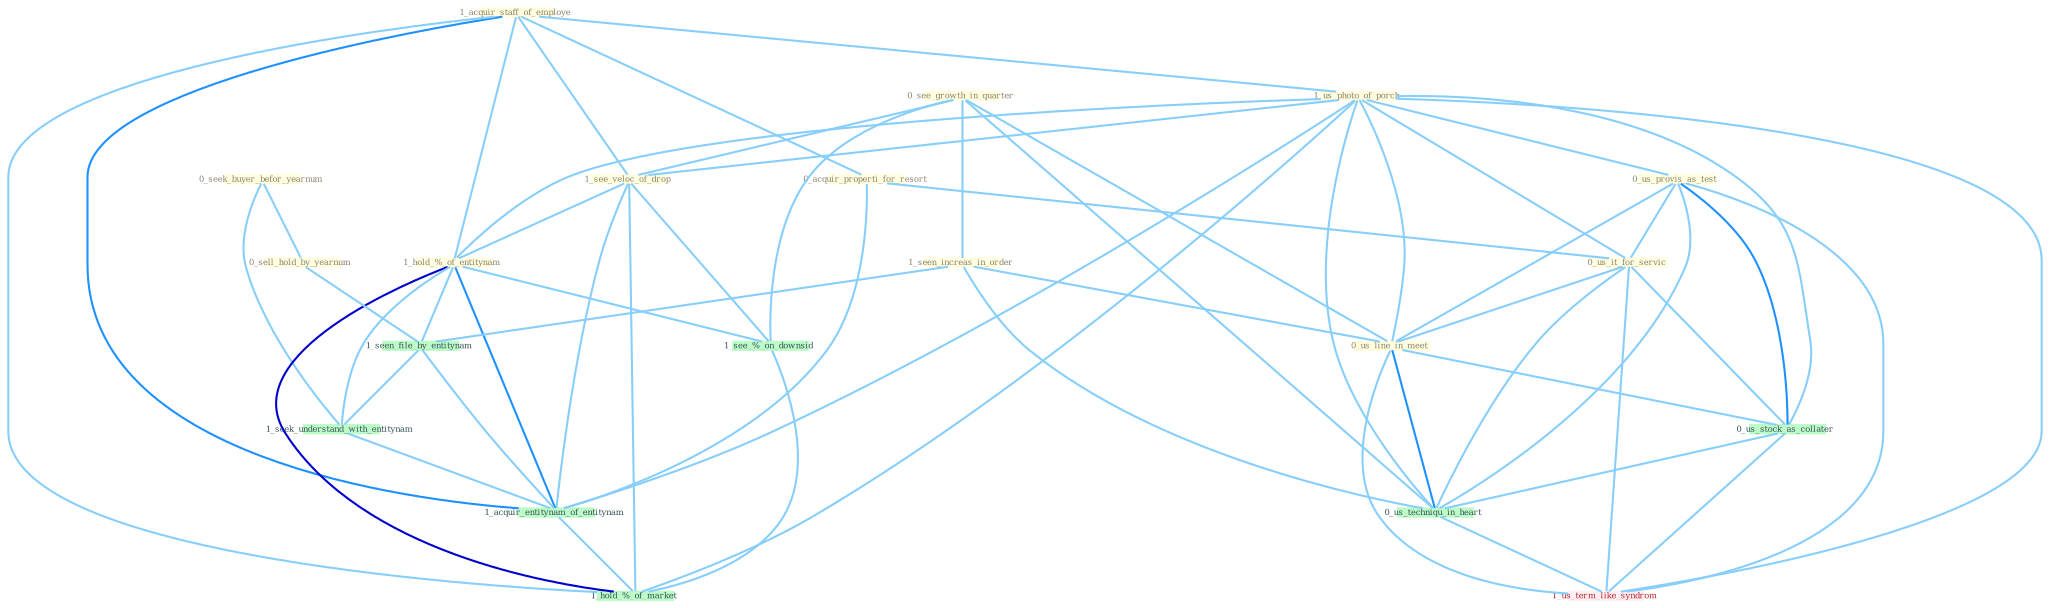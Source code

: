 Graph G{ 
    node
    [shape=polygon,style=filled,width=.5,height=.06,color="#BDFCC9",fixedsize=true,fontsize=4,
    fontcolor="#2f4f4f"];
    {node
    [color="#ffffe0", fontcolor="#8b7d6b"] "1_acquir_staff_of_employe " "0_seek_buyer_befor_yearnum " "1_us_photo_of_porch " "0_see_growth_in_quarter " "1_see_veloc_of_drop " "1_hold_%_of_entitynam " "0_acquir_properti_for_resort " "0_us_provis_as_test " "0_sell_hold_by_yearnum " "1_seen_increas_in_order " "0_us_it_for_servic " "0_us_line_in_meet "}
{node [color="#fff0f5", fontcolor="#b22222"] "1_us_term_like_syndrom "}
edge [color="#B0E2FF"];

	"1_acquir_staff_of_employe " -- "1_us_photo_of_porch " [w="1", color="#87cefa" ];
	"1_acquir_staff_of_employe " -- "1_see_veloc_of_drop " [w="1", color="#87cefa" ];
	"1_acquir_staff_of_employe " -- "1_hold_%_of_entitynam " [w="1", color="#87cefa" ];
	"1_acquir_staff_of_employe " -- "0_acquir_properti_for_resort " [w="1", color="#87cefa" ];
	"1_acquir_staff_of_employe " -- "1_acquir_entitynam_of_entitynam " [w="2", color="#1e90ff" , len=0.8];
	"1_acquir_staff_of_employe " -- "1_hold_%_of_market " [w="1", color="#87cefa" ];
	"0_seek_buyer_befor_yearnum " -- "0_sell_hold_by_yearnum " [w="1", color="#87cefa" ];
	"0_seek_buyer_befor_yearnum " -- "1_seek_understand_with_entitynam " [w="1", color="#87cefa" ];
	"1_us_photo_of_porch " -- "1_see_veloc_of_drop " [w="1", color="#87cefa" ];
	"1_us_photo_of_porch " -- "1_hold_%_of_entitynam " [w="1", color="#87cefa" ];
	"1_us_photo_of_porch " -- "0_us_provis_as_test " [w="1", color="#87cefa" ];
	"1_us_photo_of_porch " -- "0_us_it_for_servic " [w="1", color="#87cefa" ];
	"1_us_photo_of_porch " -- "0_us_line_in_meet " [w="1", color="#87cefa" ];
	"1_us_photo_of_porch " -- "0_us_stock_as_collater " [w="1", color="#87cefa" ];
	"1_us_photo_of_porch " -- "1_acquir_entitynam_of_entitynam " [w="1", color="#87cefa" ];
	"1_us_photo_of_porch " -- "0_us_techniqu_in_heart " [w="1", color="#87cefa" ];
	"1_us_photo_of_porch " -- "1_us_term_like_syndrom " [w="1", color="#87cefa" ];
	"1_us_photo_of_porch " -- "1_hold_%_of_market " [w="1", color="#87cefa" ];
	"0_see_growth_in_quarter " -- "1_see_veloc_of_drop " [w="1", color="#87cefa" ];
	"0_see_growth_in_quarter " -- "1_seen_increas_in_order " [w="1", color="#87cefa" ];
	"0_see_growth_in_quarter " -- "0_us_line_in_meet " [w="1", color="#87cefa" ];
	"0_see_growth_in_quarter " -- "0_us_techniqu_in_heart " [w="1", color="#87cefa" ];
	"0_see_growth_in_quarter " -- "1_see_%_on_downsid " [w="1", color="#87cefa" ];
	"1_see_veloc_of_drop " -- "1_hold_%_of_entitynam " [w="1", color="#87cefa" ];
	"1_see_veloc_of_drop " -- "1_acquir_entitynam_of_entitynam " [w="1", color="#87cefa" ];
	"1_see_veloc_of_drop " -- "1_see_%_on_downsid " [w="1", color="#87cefa" ];
	"1_see_veloc_of_drop " -- "1_hold_%_of_market " [w="1", color="#87cefa" ];
	"1_hold_%_of_entitynam " -- "1_seen_file_by_entitynam " [w="1", color="#87cefa" ];
	"1_hold_%_of_entitynam " -- "1_seek_understand_with_entitynam " [w="1", color="#87cefa" ];
	"1_hold_%_of_entitynam " -- "1_acquir_entitynam_of_entitynam " [w="2", color="#1e90ff" , len=0.8];
	"1_hold_%_of_entitynam " -- "1_see_%_on_downsid " [w="1", color="#87cefa" ];
	"1_hold_%_of_entitynam " -- "1_hold_%_of_market " [w="3", color="#0000cd" , len=0.6];
	"0_acquir_properti_for_resort " -- "0_us_it_for_servic " [w="1", color="#87cefa" ];
	"0_acquir_properti_for_resort " -- "1_acquir_entitynam_of_entitynam " [w="1", color="#87cefa" ];
	"0_us_provis_as_test " -- "0_us_it_for_servic " [w="1", color="#87cefa" ];
	"0_us_provis_as_test " -- "0_us_line_in_meet " [w="1", color="#87cefa" ];
	"0_us_provis_as_test " -- "0_us_stock_as_collater " [w="2", color="#1e90ff" , len=0.8];
	"0_us_provis_as_test " -- "0_us_techniqu_in_heart " [w="1", color="#87cefa" ];
	"0_us_provis_as_test " -- "1_us_term_like_syndrom " [w="1", color="#87cefa" ];
	"0_sell_hold_by_yearnum " -- "1_seen_file_by_entitynam " [w="1", color="#87cefa" ];
	"1_seen_increas_in_order " -- "0_us_line_in_meet " [w="1", color="#87cefa" ];
	"1_seen_increas_in_order " -- "1_seen_file_by_entitynam " [w="1", color="#87cefa" ];
	"1_seen_increas_in_order " -- "0_us_techniqu_in_heart " [w="1", color="#87cefa" ];
	"0_us_it_for_servic " -- "0_us_line_in_meet " [w="1", color="#87cefa" ];
	"0_us_it_for_servic " -- "0_us_stock_as_collater " [w="1", color="#87cefa" ];
	"0_us_it_for_servic " -- "0_us_techniqu_in_heart " [w="1", color="#87cefa" ];
	"0_us_it_for_servic " -- "1_us_term_like_syndrom " [w="1", color="#87cefa" ];
	"0_us_line_in_meet " -- "0_us_stock_as_collater " [w="1", color="#87cefa" ];
	"0_us_line_in_meet " -- "0_us_techniqu_in_heart " [w="2", color="#1e90ff" , len=0.8];
	"0_us_line_in_meet " -- "1_us_term_like_syndrom " [w="1", color="#87cefa" ];
	"1_seen_file_by_entitynam " -- "1_seek_understand_with_entitynam " [w="1", color="#87cefa" ];
	"1_seen_file_by_entitynam " -- "1_acquir_entitynam_of_entitynam " [w="1", color="#87cefa" ];
	"0_us_stock_as_collater " -- "0_us_techniqu_in_heart " [w="1", color="#87cefa" ];
	"0_us_stock_as_collater " -- "1_us_term_like_syndrom " [w="1", color="#87cefa" ];
	"1_seek_understand_with_entitynam " -- "1_acquir_entitynam_of_entitynam " [w="1", color="#87cefa" ];
	"1_acquir_entitynam_of_entitynam " -- "1_hold_%_of_market " [w="1", color="#87cefa" ];
	"0_us_techniqu_in_heart " -- "1_us_term_like_syndrom " [w="1", color="#87cefa" ];
	"1_see_%_on_downsid " -- "1_hold_%_of_market " [w="1", color="#87cefa" ];
}
